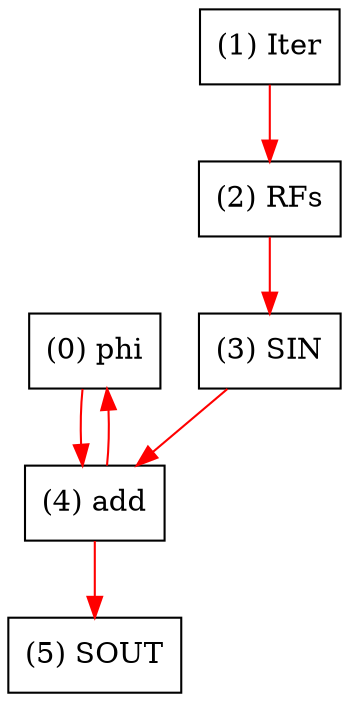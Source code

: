 digraph "DFG for'kernel' function" {
	Node0phi[shape=record, label="(0) phi"];
	Node1Iter[shape=record, label="(1) Iter"];
	Node2RFs[shape=record, label="(2) RFs"];
	Node3SIN[shape=record, label="(3) SIN"];
	Node4add[shape=record, label="(4) add"];
	Node5SOUT[shape=record, label="(5) SOUT"];
edge [color=red]
	Node4add -> Node0phi
	Node1Iter -> Node2RFs
	Node2RFs -> Node3SIN
	Node0phi -> Node4add
	Node3SIN -> Node4add
	Node4add -> Node5SOUT
}
